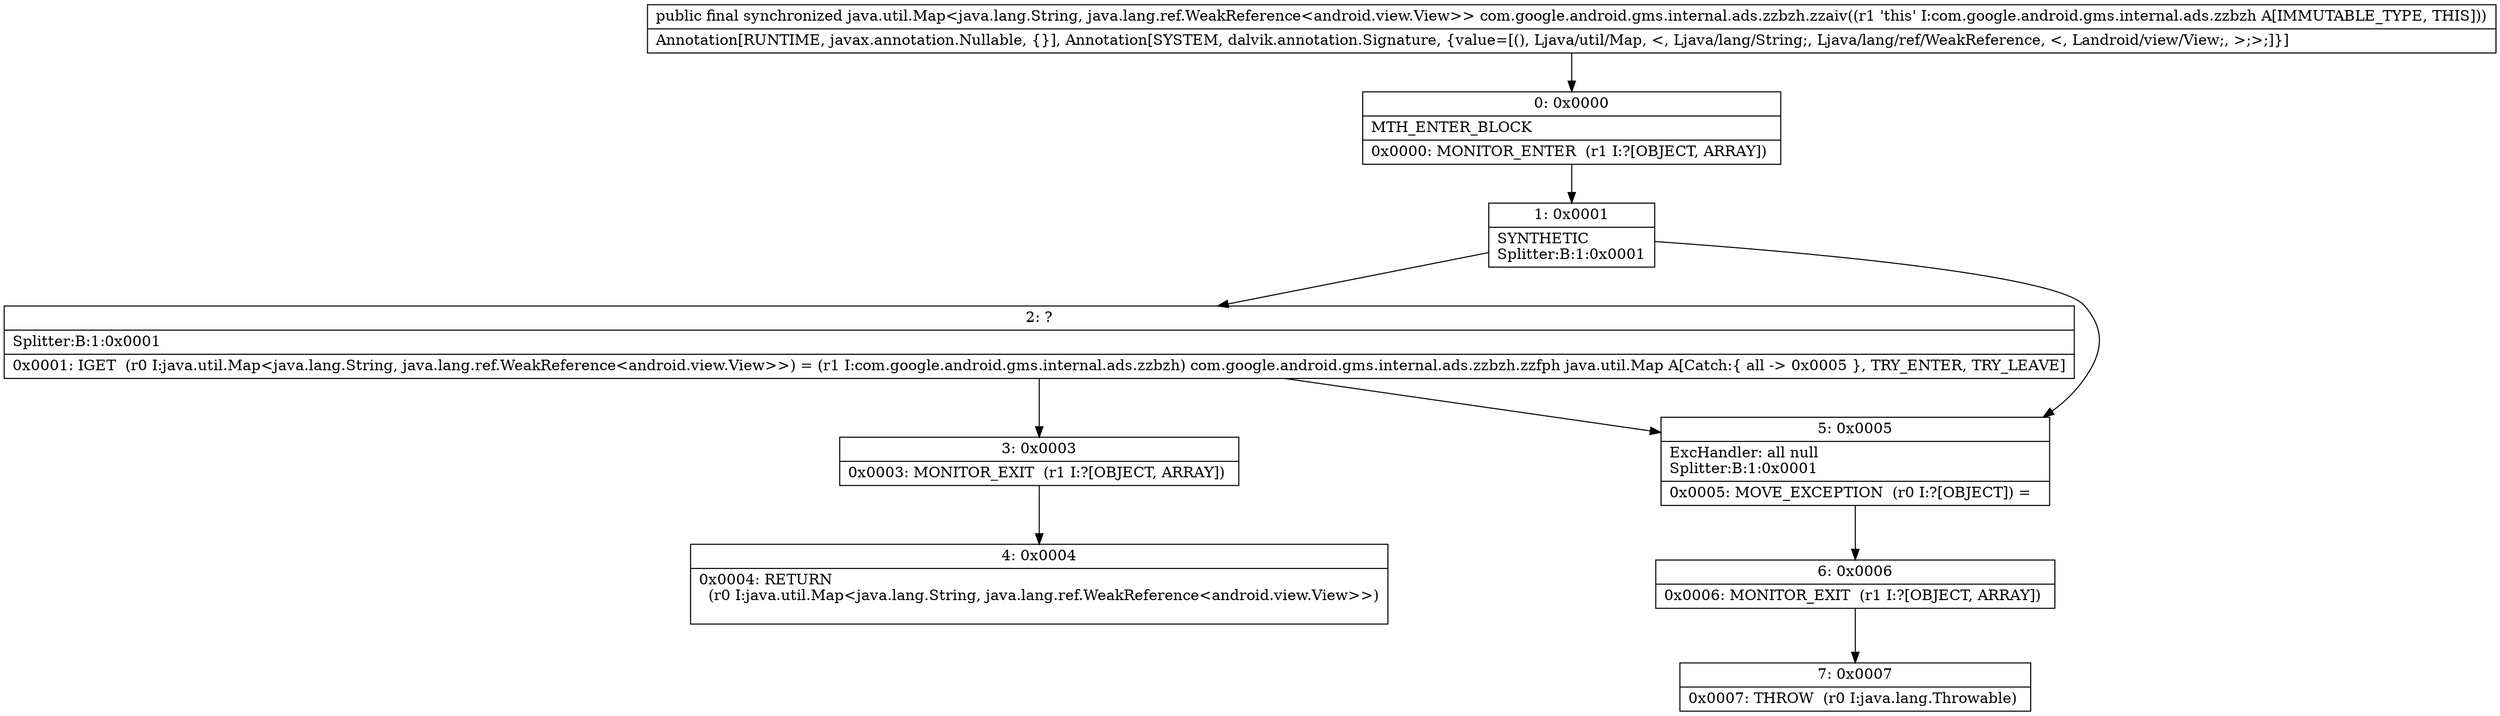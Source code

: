 digraph "CFG forcom.google.android.gms.internal.ads.zzbzh.zzaiv()Ljava\/util\/Map;" {
Node_0 [shape=record,label="{0\:\ 0x0000|MTH_ENTER_BLOCK\l|0x0000: MONITOR_ENTER  (r1 I:?[OBJECT, ARRAY]) \l}"];
Node_1 [shape=record,label="{1\:\ 0x0001|SYNTHETIC\lSplitter:B:1:0x0001\l}"];
Node_2 [shape=record,label="{2\:\ ?|Splitter:B:1:0x0001\l|0x0001: IGET  (r0 I:java.util.Map\<java.lang.String, java.lang.ref.WeakReference\<android.view.View\>\>) = (r1 I:com.google.android.gms.internal.ads.zzbzh) com.google.android.gms.internal.ads.zzbzh.zzfph java.util.Map A[Catch:\{ all \-\> 0x0005 \}, TRY_ENTER, TRY_LEAVE]\l}"];
Node_3 [shape=record,label="{3\:\ 0x0003|0x0003: MONITOR_EXIT  (r1 I:?[OBJECT, ARRAY]) \l}"];
Node_4 [shape=record,label="{4\:\ 0x0004|0x0004: RETURN  \l  (r0 I:java.util.Map\<java.lang.String, java.lang.ref.WeakReference\<android.view.View\>\>)\l \l}"];
Node_5 [shape=record,label="{5\:\ 0x0005|ExcHandler: all null\lSplitter:B:1:0x0001\l|0x0005: MOVE_EXCEPTION  (r0 I:?[OBJECT]) =  \l}"];
Node_6 [shape=record,label="{6\:\ 0x0006|0x0006: MONITOR_EXIT  (r1 I:?[OBJECT, ARRAY]) \l}"];
Node_7 [shape=record,label="{7\:\ 0x0007|0x0007: THROW  (r0 I:java.lang.Throwable) \l}"];
MethodNode[shape=record,label="{public final synchronized java.util.Map\<java.lang.String, java.lang.ref.WeakReference\<android.view.View\>\> com.google.android.gms.internal.ads.zzbzh.zzaiv((r1 'this' I:com.google.android.gms.internal.ads.zzbzh A[IMMUTABLE_TYPE, THIS]))  | Annotation[RUNTIME, javax.annotation.Nullable, \{\}], Annotation[SYSTEM, dalvik.annotation.Signature, \{value=[(), Ljava\/util\/Map, \<, Ljava\/lang\/String;, Ljava\/lang\/ref\/WeakReference, \<, Landroid\/view\/View;, \>;\>;]\}]\l}"];
MethodNode -> Node_0;
Node_0 -> Node_1;
Node_1 -> Node_2;
Node_1 -> Node_5;
Node_2 -> Node_3;
Node_2 -> Node_5;
Node_3 -> Node_4;
Node_5 -> Node_6;
Node_6 -> Node_7;
}

